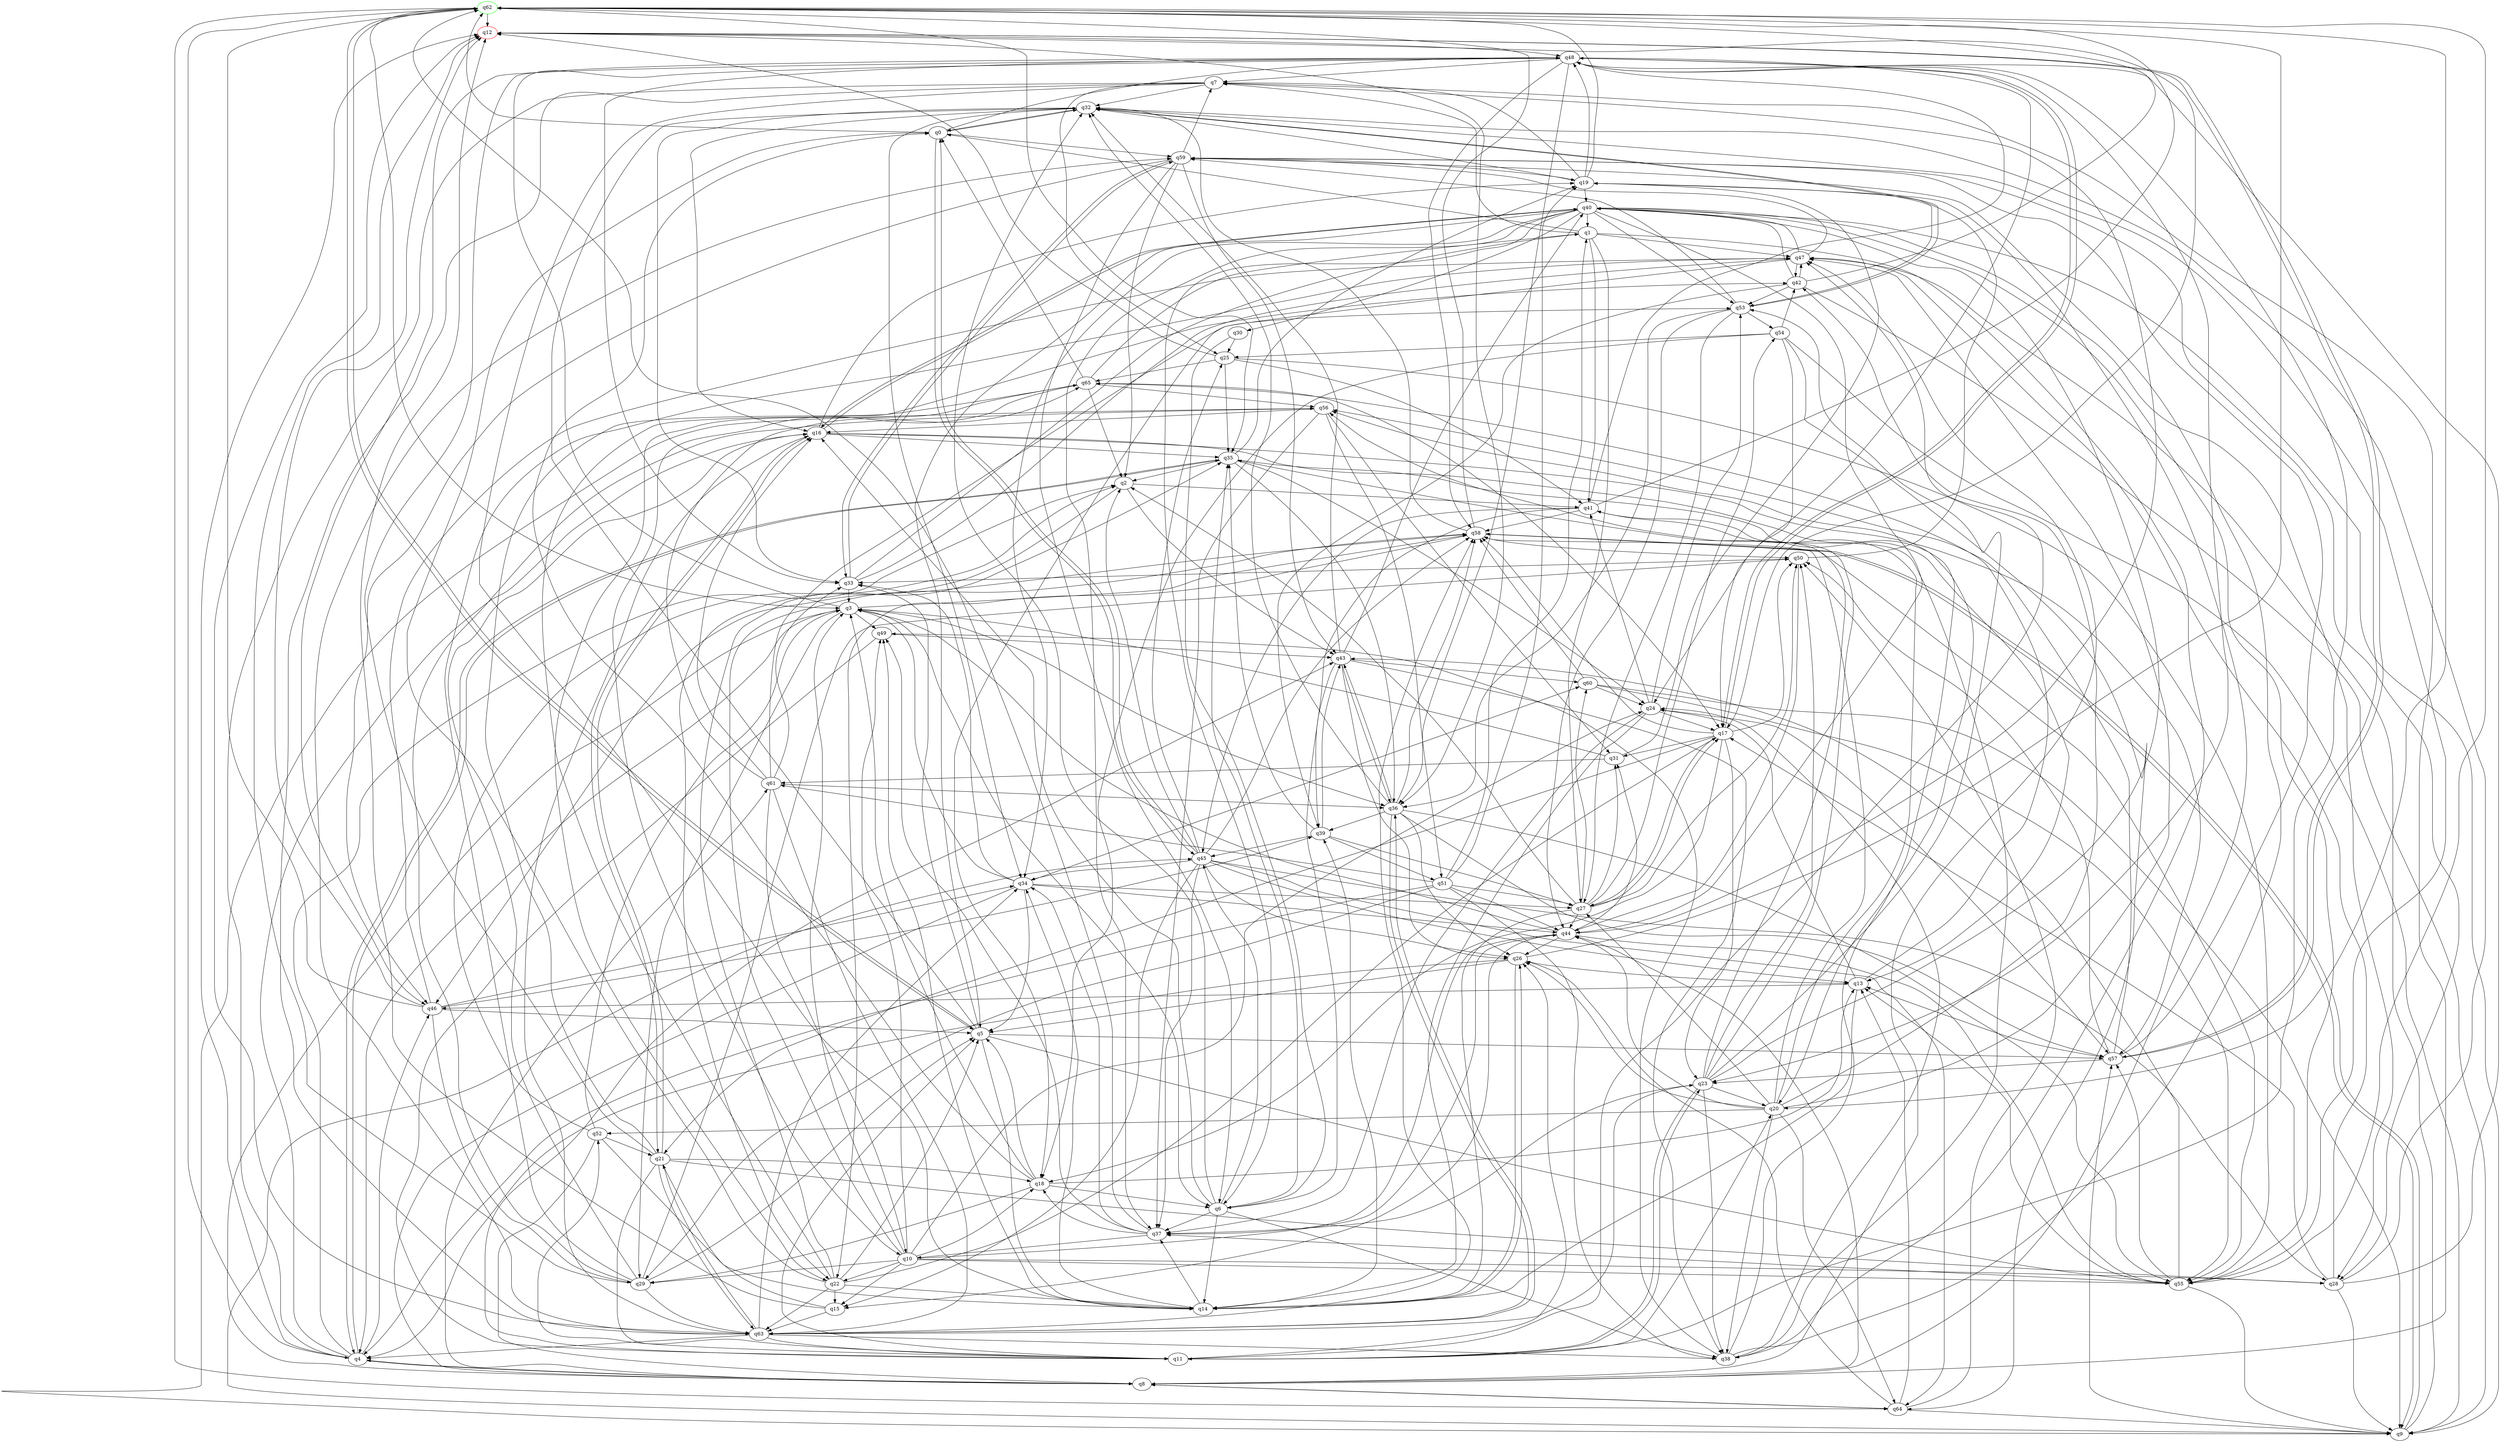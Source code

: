 digraph A{
q62 [initial=1,color=green];
q12 [final=1,color=red];
q0 -> q32;
q0 -> q45;
q0 -> q48;
q0 -> q59;
q0 -> q62;
q1 -> q0;
q1 -> q7;
q1 -> q27;
q1 -> q38;
q1 -> q41;
q1 -> q47;
q2 -> q22;
q2 -> q41;
q2 -> q43;
q3 -> q4;
q3 -> q6;
q3 -> q29;
q3 -> q36;
q3 -> q48;
q3 -> q49;
q3 -> q58;
q4 -> q2;
q4 -> q8;
q4 -> q12;
q4 -> q16;
q4 -> q35;
q4 -> q46;
q4 -> q62;
q5 -> q14;
q5 -> q32;
q5 -> q33;
q5 -> q55;
q5 -> q57;
q5 -> q62;
q6 -> q14;
q6 -> q16;
q6 -> q32;
q6 -> q35;
q6 -> q37;
q6 -> q38;
q6 -> q45;
q7 -> q4;
q7 -> q14;
q7 -> q25;
q7 -> q32;
q7 -> q63;
q8 -> q3;
q8 -> q4;
q8 -> q7;
q8 -> q44;
q8 -> q47;
q8 -> q61;
q8 -> q64;
q9 -> q45;
q9 -> q47;
q9 -> q57;
q9 -> q58;
q10 -> q3;
q10 -> q15;
q10 -> q18;
q10 -> q22;
q10 -> q24;
q10 -> q28;
q10 -> q29;
q10 -> q44;
q10 -> q49;
q10 -> q55;
q10 -> q58;
q11 -> q5;
q11 -> q20;
q11 -> q23;
q11 -> q26;
q11 -> q43;
q11 -> q47;
q11 -> q52;
q12 -> q17;
q12 -> q36;
q12 -> q48;
q12 -> q57;
q13 -> q14;
q13 -> q24;
q13 -> q46;
q13 -> q65;
q14 -> q26;
q14 -> q34;
q14 -> q37;
q14 -> q39;
q14 -> q49;
q15 -> q12;
q15 -> q21;
q15 -> q63;
q16 -> q19;
q16 -> q20;
q16 -> q21;
q16 -> q35;
q16 -> q40;
q16 -> q57;
q17 -> q18;
q17 -> q21;
q17 -> q23;
q17 -> q27;
q17 -> q31;
q17 -> q48;
q17 -> q50;
q17 -> q58;
q18 -> q0;
q18 -> q3;
q18 -> q5;
q18 -> q6;
q18 -> q13;
q18 -> q29;
q19 -> q7;
q19 -> q8;
q19 -> q32;
q19 -> q40;
q19 -> q48;
q19 -> q62;
q20 -> q26;
q20 -> q27;
q20 -> q38;
q20 -> q41;
q20 -> q42;
q20 -> q44;
q20 -> q47;
q20 -> q52;
q20 -> q58;
q20 -> q64;
q21 -> q11;
q21 -> q16;
q21 -> q18;
q21 -> q28;
q21 -> q48;
q21 -> q63;
q21 -> q65;
q22 -> q0;
q22 -> q5;
q22 -> q14;
q22 -> q15;
q22 -> q17;
q22 -> q35;
q22 -> q42;
q22 -> q63;
q23 -> q11;
q23 -> q20;
q23 -> q35;
q23 -> q37;
q23 -> q38;
q23 -> q40;
q23 -> q50;
q23 -> q53;
q23 -> q56;
q24 -> q14;
q24 -> q17;
q24 -> q37;
q24 -> q41;
q24 -> q53;
q24 -> q57;
q25 -> q12;
q25 -> q35;
q25 -> q41;
q25 -> q55;
q25 -> q65;
q26 -> q4;
q26 -> q5;
q26 -> q13;
q26 -> q14;
q26 -> q62;
q27 -> q2;
q27 -> q14;
q27 -> q17;
q27 -> q31;
q27 -> q44;
q27 -> q50;
q27 -> q54;
q27 -> q60;
q28 -> q9;
q28 -> q17;
q28 -> q32;
q28 -> q47;
q28 -> q48;
q29 -> q5;
q29 -> q12;
q29 -> q16;
q29 -> q47;
q29 -> q50;
q29 -> q56;
q29 -> q63;
q30 -> q6;
q30 -> q25;
q31 -> q3;
q31 -> q19;
q31 -> q61;
q32 -> q0;
q32 -> q16;
q32 -> q33;
q32 -> q34;
q32 -> q53;
q32 -> q55;
q33 -> q1;
q33 -> q3;
q33 -> q47;
q33 -> q59;
q34 -> q3;
q34 -> q5;
q34 -> q8;
q34 -> q27;
q34 -> q33;
q34 -> q44;
q34 -> q60;
q35 -> q2;
q35 -> q4;
q35 -> q13;
q35 -> q19;
q35 -> q24;
q35 -> q36;
q36 -> q26;
q36 -> q32;
q36 -> q39;
q36 -> q43;
q36 -> q55;
q36 -> q57;
q36 -> q58;
q36 -> q63;
q37 -> q10;
q37 -> q18;
q37 -> q34;
q37 -> q49;
q37 -> q62;
q38 -> q24;
q38 -> q49;
q38 -> q56;
q38 -> q59;
q39 -> q27;
q39 -> q35;
q39 -> q43;
q39 -> q45;
q39 -> q51;
q40 -> q1;
q40 -> q5;
q40 -> q6;
q40 -> q9;
q40 -> q16;
q40 -> q28;
q40 -> q30;
q40 -> q34;
q40 -> q37;
q40 -> q44;
q40 -> q53;
q40 -> q55;
q41 -> q6;
q41 -> q38;
q41 -> q45;
q41 -> q48;
q41 -> q58;
q41 -> q62;
q42 -> q9;
q42 -> q39;
q42 -> q40;
q42 -> q47;
q42 -> q53;
q42 -> q62;
q43 -> q26;
q43 -> q32;
q43 -> q36;
q43 -> q38;
q43 -> q39;
q43 -> q40;
q43 -> q60;
q44 -> q3;
q44 -> q7;
q44 -> q15;
q44 -> q26;
q44 -> q31;
q44 -> q37;
q44 -> q55;
q45 -> q0;
q45 -> q2;
q45 -> q13;
q45 -> q15;
q45 -> q25;
q45 -> q26;
q45 -> q28;
q45 -> q34;
q45 -> q37;
q45 -> q58;
q45 -> q64;
q46 -> q5;
q46 -> q12;
q46 -> q29;
q46 -> q34;
q46 -> q39;
q46 -> q47;
q46 -> q62;
q47 -> q18;
q47 -> q40;
q47 -> q42;
q47 -> q59;
q48 -> q7;
q48 -> q11;
q48 -> q17;
q48 -> q23;
q48 -> q24;
q48 -> q33;
q48 -> q36;
q48 -> q46;
q48 -> q58;
q49 -> q11;
q49 -> q43;
q50 -> q19;
q50 -> q33;
q50 -> q44;
q51 -> q1;
q51 -> q4;
q51 -> q19;
q51 -> q27;
q51 -> q29;
q51 -> q38;
q51 -> q44;
q51 -> q61;
q52 -> q2;
q52 -> q3;
q52 -> q8;
q52 -> q14;
q52 -> q21;
q53 -> q27;
q53 -> q32;
q53 -> q36;
q53 -> q44;
q53 -> q54;
q53 -> q59;
q54 -> q9;
q54 -> q17;
q54 -> q18;
q54 -> q25;
q54 -> q42;
q54 -> q64;
q55 -> q9;
q55 -> q13;
q55 -> q37;
q55 -> q43;
q55 -> q57;
q56 -> q9;
q56 -> q16;
q56 -> q31;
q56 -> q37;
q56 -> q51;
q57 -> q12;
q57 -> q13;
q57 -> q23;
q57 -> q50;
q57 -> q56;
q57 -> q59;
q58 -> q9;
q58 -> q22;
q58 -> q32;
q58 -> q46;
q58 -> q50;
q58 -> q55;
q58 -> q62;
q59 -> q2;
q59 -> q6;
q59 -> q7;
q59 -> q19;
q59 -> q28;
q59 -> q33;
q59 -> q43;
q59 -> q46;
q60 -> q9;
q60 -> q24;
q60 -> q55;
q60 -> q58;
q61 -> q10;
q61 -> q16;
q61 -> q33;
q61 -> q36;
q61 -> q53;
q61 -> q63;
q61 -> q65;
q62 -> q3;
q62 -> q5;
q62 -> q12;
q62 -> q20;
q62 -> q35;
q62 -> q55;
q62 -> q64;
q63 -> q4;
q63 -> q11;
q63 -> q12;
q63 -> q16;
q63 -> q21;
q63 -> q23;
q63 -> q34;
q63 -> q36;
q63 -> q38;
q63 -> q58;
q63 -> q59;
q64 -> q8;
q64 -> q9;
q64 -> q13;
q64 -> q26;
q64 -> q50;
q65 -> q0;
q65 -> q1;
q65 -> q2;
q65 -> q10;
q65 -> q17;
q65 -> q22;
q65 -> q56;
}